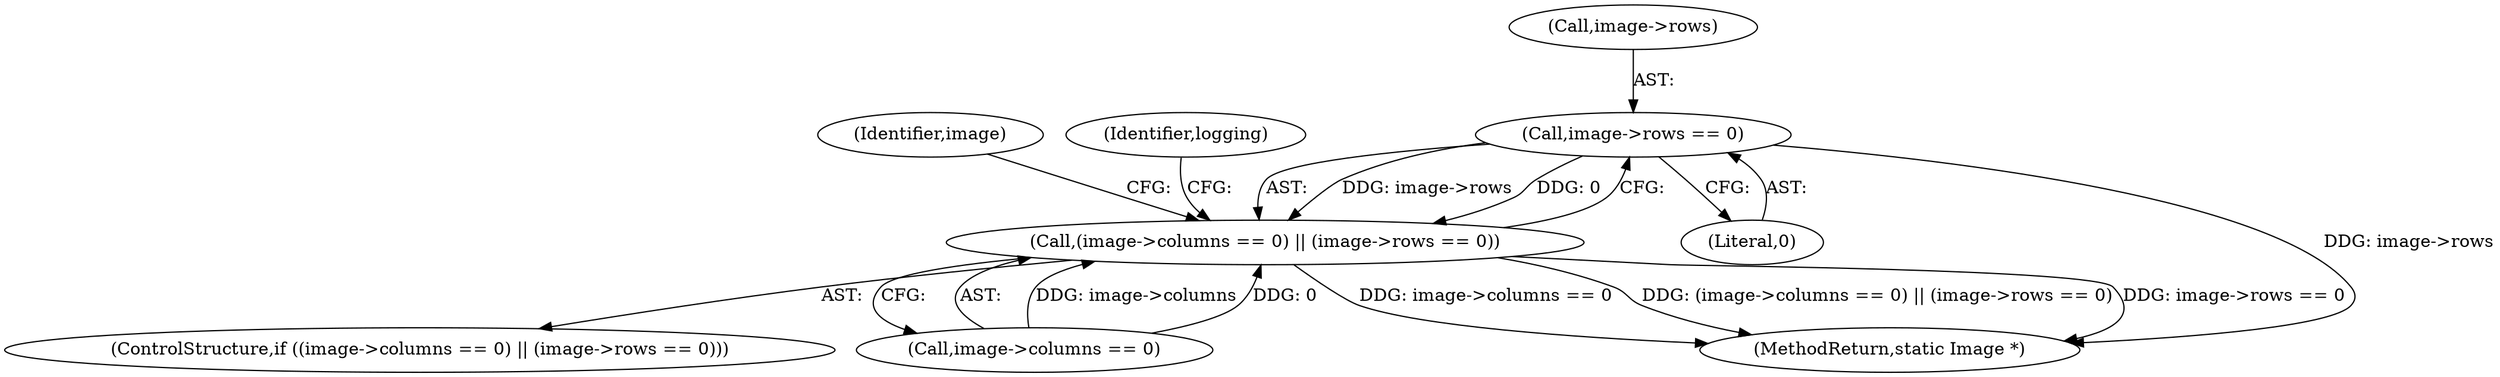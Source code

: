 digraph "0_ImageMagick_aa84944b405acebbeefe871d0f64969b9e9f31ac_0@pointer" {
"1000283" [label="(Call,image->rows == 0)"];
"1000277" [label="(Call,(image->columns == 0) || (image->rows == 0))"];
"1000278" [label="(Call,image->columns == 0)"];
"1000283" [label="(Call,image->rows == 0)"];
"1000284" [label="(Call,image->rows)"];
"1000277" [label="(Call,(image->columns == 0) || (image->rows == 0))"];
"1000307" [label="(Identifier,image)"];
"1000276" [label="(ControlStructure,if ((image->columns == 0) || (image->rows == 0)))"];
"1000287" [label="(Literal,0)"];
"1000535" [label="(MethodReturn,static Image *)"];
"1000291" [label="(Identifier,logging)"];
"1000283" -> "1000277"  [label="AST: "];
"1000283" -> "1000287"  [label="CFG: "];
"1000284" -> "1000283"  [label="AST: "];
"1000287" -> "1000283"  [label="AST: "];
"1000277" -> "1000283"  [label="CFG: "];
"1000283" -> "1000535"  [label="DDG: image->rows"];
"1000283" -> "1000277"  [label="DDG: image->rows"];
"1000283" -> "1000277"  [label="DDG: 0"];
"1000277" -> "1000276"  [label="AST: "];
"1000277" -> "1000278"  [label="CFG: "];
"1000278" -> "1000277"  [label="AST: "];
"1000291" -> "1000277"  [label="CFG: "];
"1000307" -> "1000277"  [label="CFG: "];
"1000277" -> "1000535"  [label="DDG: image->columns == 0"];
"1000277" -> "1000535"  [label="DDG: (image->columns == 0) || (image->rows == 0)"];
"1000277" -> "1000535"  [label="DDG: image->rows == 0"];
"1000278" -> "1000277"  [label="DDG: image->columns"];
"1000278" -> "1000277"  [label="DDG: 0"];
}
